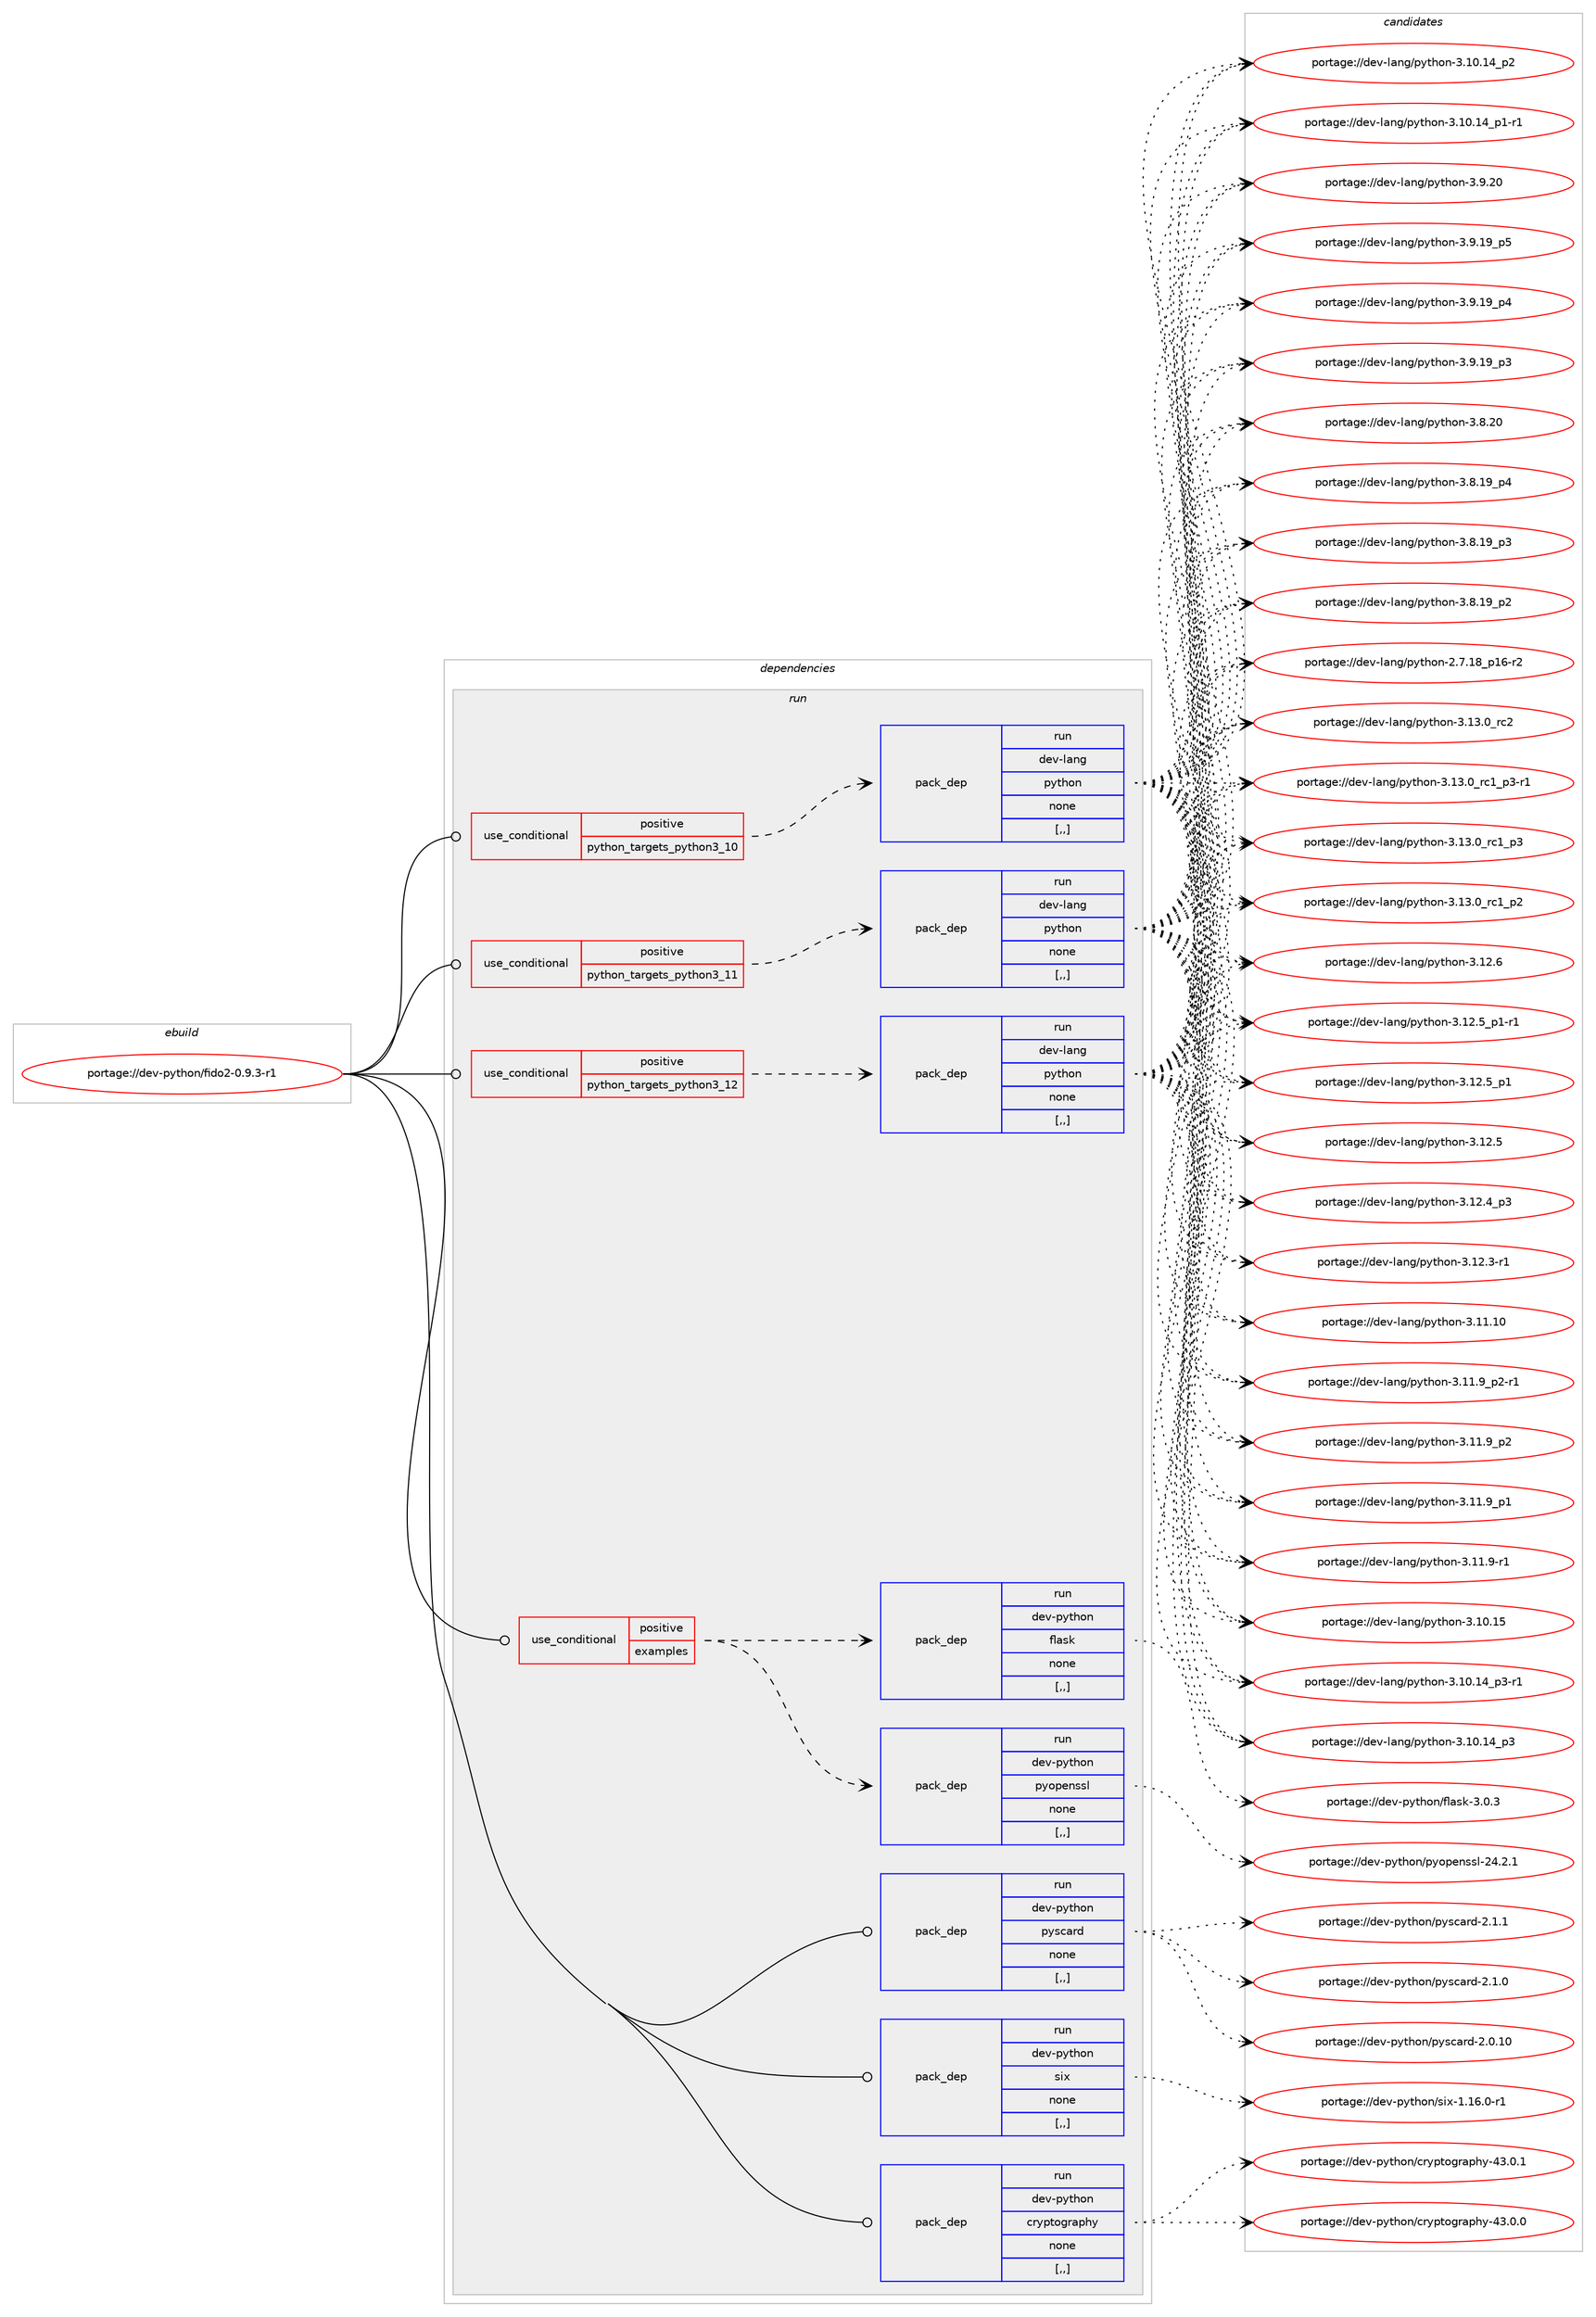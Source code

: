 digraph prolog {

# *************
# Graph options
# *************

newrank=true;
concentrate=true;
compound=true;
graph [rankdir=LR,fontname=Helvetica,fontsize=10,ranksep=1.5];#, ranksep=2.5, nodesep=0.2];
edge  [arrowhead=vee];
node  [fontname=Helvetica,fontsize=10];

# **********
# The ebuild
# **********

subgraph cluster_leftcol {
color=gray;
label=<<i>ebuild</i>>;
id [label="portage://dev-python/fido2-0.9.3-r1", color=red, width=4, href="../dev-python/fido2-0.9.3-r1.svg"];
}

# ****************
# The dependencies
# ****************

subgraph cluster_midcol {
color=gray;
label=<<i>dependencies</i>>;
subgraph cluster_compile {
fillcolor="#eeeeee";
style=filled;
label=<<i>compile</i>>;
}
subgraph cluster_compileandrun {
fillcolor="#eeeeee";
style=filled;
label=<<i>compile and run</i>>;
}
subgraph cluster_run {
fillcolor="#eeeeee";
style=filled;
label=<<i>run</i>>;
subgraph cond163041 {
dependency640549 [label=<<TABLE BORDER="0" CELLBORDER="1" CELLSPACING="0" CELLPADDING="4"><TR><TD ROWSPAN="3" CELLPADDING="10">use_conditional</TD></TR><TR><TD>positive</TD></TR><TR><TD>examples</TD></TR></TABLE>>, shape=none, color=red];
subgraph pack472689 {
dependency640550 [label=<<TABLE BORDER="0" CELLBORDER="1" CELLSPACING="0" CELLPADDING="4" WIDTH="220"><TR><TD ROWSPAN="6" CELLPADDING="30">pack_dep</TD></TR><TR><TD WIDTH="110">run</TD></TR><TR><TD>dev-python</TD></TR><TR><TD>flask</TD></TR><TR><TD>none</TD></TR><TR><TD>[,,]</TD></TR></TABLE>>, shape=none, color=blue];
}
dependency640549:e -> dependency640550:w [weight=20,style="dashed",arrowhead="vee"];
subgraph pack472690 {
dependency640551 [label=<<TABLE BORDER="0" CELLBORDER="1" CELLSPACING="0" CELLPADDING="4" WIDTH="220"><TR><TD ROWSPAN="6" CELLPADDING="30">pack_dep</TD></TR><TR><TD WIDTH="110">run</TD></TR><TR><TD>dev-python</TD></TR><TR><TD>pyopenssl</TD></TR><TR><TD>none</TD></TR><TR><TD>[,,]</TD></TR></TABLE>>, shape=none, color=blue];
}
dependency640549:e -> dependency640551:w [weight=20,style="dashed",arrowhead="vee"];
}
id:e -> dependency640549:w [weight=20,style="solid",arrowhead="odot"];
subgraph cond163042 {
dependency640552 [label=<<TABLE BORDER="0" CELLBORDER="1" CELLSPACING="0" CELLPADDING="4"><TR><TD ROWSPAN="3" CELLPADDING="10">use_conditional</TD></TR><TR><TD>positive</TD></TR><TR><TD>python_targets_python3_10</TD></TR></TABLE>>, shape=none, color=red];
subgraph pack472691 {
dependency640553 [label=<<TABLE BORDER="0" CELLBORDER="1" CELLSPACING="0" CELLPADDING="4" WIDTH="220"><TR><TD ROWSPAN="6" CELLPADDING="30">pack_dep</TD></TR><TR><TD WIDTH="110">run</TD></TR><TR><TD>dev-lang</TD></TR><TR><TD>python</TD></TR><TR><TD>none</TD></TR><TR><TD>[,,]</TD></TR></TABLE>>, shape=none, color=blue];
}
dependency640552:e -> dependency640553:w [weight=20,style="dashed",arrowhead="vee"];
}
id:e -> dependency640552:w [weight=20,style="solid",arrowhead="odot"];
subgraph cond163043 {
dependency640554 [label=<<TABLE BORDER="0" CELLBORDER="1" CELLSPACING="0" CELLPADDING="4"><TR><TD ROWSPAN="3" CELLPADDING="10">use_conditional</TD></TR><TR><TD>positive</TD></TR><TR><TD>python_targets_python3_11</TD></TR></TABLE>>, shape=none, color=red];
subgraph pack472692 {
dependency640555 [label=<<TABLE BORDER="0" CELLBORDER="1" CELLSPACING="0" CELLPADDING="4" WIDTH="220"><TR><TD ROWSPAN="6" CELLPADDING="30">pack_dep</TD></TR><TR><TD WIDTH="110">run</TD></TR><TR><TD>dev-lang</TD></TR><TR><TD>python</TD></TR><TR><TD>none</TD></TR><TR><TD>[,,]</TD></TR></TABLE>>, shape=none, color=blue];
}
dependency640554:e -> dependency640555:w [weight=20,style="dashed",arrowhead="vee"];
}
id:e -> dependency640554:w [weight=20,style="solid",arrowhead="odot"];
subgraph cond163044 {
dependency640556 [label=<<TABLE BORDER="0" CELLBORDER="1" CELLSPACING="0" CELLPADDING="4"><TR><TD ROWSPAN="3" CELLPADDING="10">use_conditional</TD></TR><TR><TD>positive</TD></TR><TR><TD>python_targets_python3_12</TD></TR></TABLE>>, shape=none, color=red];
subgraph pack472693 {
dependency640557 [label=<<TABLE BORDER="0" CELLBORDER="1" CELLSPACING="0" CELLPADDING="4" WIDTH="220"><TR><TD ROWSPAN="6" CELLPADDING="30">pack_dep</TD></TR><TR><TD WIDTH="110">run</TD></TR><TR><TD>dev-lang</TD></TR><TR><TD>python</TD></TR><TR><TD>none</TD></TR><TR><TD>[,,]</TD></TR></TABLE>>, shape=none, color=blue];
}
dependency640556:e -> dependency640557:w [weight=20,style="dashed",arrowhead="vee"];
}
id:e -> dependency640556:w [weight=20,style="solid",arrowhead="odot"];
subgraph pack472694 {
dependency640558 [label=<<TABLE BORDER="0" CELLBORDER="1" CELLSPACING="0" CELLPADDING="4" WIDTH="220"><TR><TD ROWSPAN="6" CELLPADDING="30">pack_dep</TD></TR><TR><TD WIDTH="110">run</TD></TR><TR><TD>dev-python</TD></TR><TR><TD>cryptography</TD></TR><TR><TD>none</TD></TR><TR><TD>[,,]</TD></TR></TABLE>>, shape=none, color=blue];
}
id:e -> dependency640558:w [weight=20,style="solid",arrowhead="odot"];
subgraph pack472695 {
dependency640559 [label=<<TABLE BORDER="0" CELLBORDER="1" CELLSPACING="0" CELLPADDING="4" WIDTH="220"><TR><TD ROWSPAN="6" CELLPADDING="30">pack_dep</TD></TR><TR><TD WIDTH="110">run</TD></TR><TR><TD>dev-python</TD></TR><TR><TD>pyscard</TD></TR><TR><TD>none</TD></TR><TR><TD>[,,]</TD></TR></TABLE>>, shape=none, color=blue];
}
id:e -> dependency640559:w [weight=20,style="solid",arrowhead="odot"];
subgraph pack472696 {
dependency640560 [label=<<TABLE BORDER="0" CELLBORDER="1" CELLSPACING="0" CELLPADDING="4" WIDTH="220"><TR><TD ROWSPAN="6" CELLPADDING="30">pack_dep</TD></TR><TR><TD WIDTH="110">run</TD></TR><TR><TD>dev-python</TD></TR><TR><TD>six</TD></TR><TR><TD>none</TD></TR><TR><TD>[,,]</TD></TR></TABLE>>, shape=none, color=blue];
}
id:e -> dependency640560:w [weight=20,style="solid",arrowhead="odot"];
}
}

# **************
# The candidates
# **************

subgraph cluster_choices {
rank=same;
color=gray;
label=<<i>candidates</i>>;

subgraph choice472689 {
color=black;
nodesep=1;
choice100101118451121211161041111104710210897115107455146484651 [label="portage://dev-python/flask-3.0.3", color=red, width=4,href="../dev-python/flask-3.0.3.svg"];
dependency640550:e -> choice100101118451121211161041111104710210897115107455146484651:w [style=dotted,weight="100"];
}
subgraph choice472690 {
color=black;
nodesep=1;
choice100101118451121211161041111104711212111111210111011511510845505246504649 [label="portage://dev-python/pyopenssl-24.2.1", color=red, width=4,href="../dev-python/pyopenssl-24.2.1.svg"];
dependency640551:e -> choice100101118451121211161041111104711212111111210111011511510845505246504649:w [style=dotted,weight="100"];
}
subgraph choice472691 {
color=black;
nodesep=1;
choice10010111845108971101034711212111610411111045514649514648951149950 [label="portage://dev-lang/python-3.13.0_rc2", color=red, width=4,href="../dev-lang/python-3.13.0_rc2.svg"];
choice1001011184510897110103471121211161041111104551464951464895114994995112514511449 [label="portage://dev-lang/python-3.13.0_rc1_p3-r1", color=red, width=4,href="../dev-lang/python-3.13.0_rc1_p3-r1.svg"];
choice100101118451089711010347112121116104111110455146495146489511499499511251 [label="portage://dev-lang/python-3.13.0_rc1_p3", color=red, width=4,href="../dev-lang/python-3.13.0_rc1_p3.svg"];
choice100101118451089711010347112121116104111110455146495146489511499499511250 [label="portage://dev-lang/python-3.13.0_rc1_p2", color=red, width=4,href="../dev-lang/python-3.13.0_rc1_p2.svg"];
choice10010111845108971101034711212111610411111045514649504654 [label="portage://dev-lang/python-3.12.6", color=red, width=4,href="../dev-lang/python-3.12.6.svg"];
choice1001011184510897110103471121211161041111104551464950465395112494511449 [label="portage://dev-lang/python-3.12.5_p1-r1", color=red, width=4,href="../dev-lang/python-3.12.5_p1-r1.svg"];
choice100101118451089711010347112121116104111110455146495046539511249 [label="portage://dev-lang/python-3.12.5_p1", color=red, width=4,href="../dev-lang/python-3.12.5_p1.svg"];
choice10010111845108971101034711212111610411111045514649504653 [label="portage://dev-lang/python-3.12.5", color=red, width=4,href="../dev-lang/python-3.12.5.svg"];
choice100101118451089711010347112121116104111110455146495046529511251 [label="portage://dev-lang/python-3.12.4_p3", color=red, width=4,href="../dev-lang/python-3.12.4_p3.svg"];
choice100101118451089711010347112121116104111110455146495046514511449 [label="portage://dev-lang/python-3.12.3-r1", color=red, width=4,href="../dev-lang/python-3.12.3-r1.svg"];
choice1001011184510897110103471121211161041111104551464949464948 [label="portage://dev-lang/python-3.11.10", color=red, width=4,href="../dev-lang/python-3.11.10.svg"];
choice1001011184510897110103471121211161041111104551464949465795112504511449 [label="portage://dev-lang/python-3.11.9_p2-r1", color=red, width=4,href="../dev-lang/python-3.11.9_p2-r1.svg"];
choice100101118451089711010347112121116104111110455146494946579511250 [label="portage://dev-lang/python-3.11.9_p2", color=red, width=4,href="../dev-lang/python-3.11.9_p2.svg"];
choice100101118451089711010347112121116104111110455146494946579511249 [label="portage://dev-lang/python-3.11.9_p1", color=red, width=4,href="../dev-lang/python-3.11.9_p1.svg"];
choice100101118451089711010347112121116104111110455146494946574511449 [label="portage://dev-lang/python-3.11.9-r1", color=red, width=4,href="../dev-lang/python-3.11.9-r1.svg"];
choice1001011184510897110103471121211161041111104551464948464953 [label="portage://dev-lang/python-3.10.15", color=red, width=4,href="../dev-lang/python-3.10.15.svg"];
choice100101118451089711010347112121116104111110455146494846495295112514511449 [label="portage://dev-lang/python-3.10.14_p3-r1", color=red, width=4,href="../dev-lang/python-3.10.14_p3-r1.svg"];
choice10010111845108971101034711212111610411111045514649484649529511251 [label="portage://dev-lang/python-3.10.14_p3", color=red, width=4,href="../dev-lang/python-3.10.14_p3.svg"];
choice10010111845108971101034711212111610411111045514649484649529511250 [label="portage://dev-lang/python-3.10.14_p2", color=red, width=4,href="../dev-lang/python-3.10.14_p2.svg"];
choice100101118451089711010347112121116104111110455146494846495295112494511449 [label="portage://dev-lang/python-3.10.14_p1-r1", color=red, width=4,href="../dev-lang/python-3.10.14_p1-r1.svg"];
choice10010111845108971101034711212111610411111045514657465048 [label="portage://dev-lang/python-3.9.20", color=red, width=4,href="../dev-lang/python-3.9.20.svg"];
choice100101118451089711010347112121116104111110455146574649579511253 [label="portage://dev-lang/python-3.9.19_p5", color=red, width=4,href="../dev-lang/python-3.9.19_p5.svg"];
choice100101118451089711010347112121116104111110455146574649579511252 [label="portage://dev-lang/python-3.9.19_p4", color=red, width=4,href="../dev-lang/python-3.9.19_p4.svg"];
choice100101118451089711010347112121116104111110455146574649579511251 [label="portage://dev-lang/python-3.9.19_p3", color=red, width=4,href="../dev-lang/python-3.9.19_p3.svg"];
choice10010111845108971101034711212111610411111045514656465048 [label="portage://dev-lang/python-3.8.20", color=red, width=4,href="../dev-lang/python-3.8.20.svg"];
choice100101118451089711010347112121116104111110455146564649579511252 [label="portage://dev-lang/python-3.8.19_p4", color=red, width=4,href="../dev-lang/python-3.8.19_p4.svg"];
choice100101118451089711010347112121116104111110455146564649579511251 [label="portage://dev-lang/python-3.8.19_p3", color=red, width=4,href="../dev-lang/python-3.8.19_p3.svg"];
choice100101118451089711010347112121116104111110455146564649579511250 [label="portage://dev-lang/python-3.8.19_p2", color=red, width=4,href="../dev-lang/python-3.8.19_p2.svg"];
choice100101118451089711010347112121116104111110455046554649569511249544511450 [label="portage://dev-lang/python-2.7.18_p16-r2", color=red, width=4,href="../dev-lang/python-2.7.18_p16-r2.svg"];
dependency640553:e -> choice10010111845108971101034711212111610411111045514649514648951149950:w [style=dotted,weight="100"];
dependency640553:e -> choice1001011184510897110103471121211161041111104551464951464895114994995112514511449:w [style=dotted,weight="100"];
dependency640553:e -> choice100101118451089711010347112121116104111110455146495146489511499499511251:w [style=dotted,weight="100"];
dependency640553:e -> choice100101118451089711010347112121116104111110455146495146489511499499511250:w [style=dotted,weight="100"];
dependency640553:e -> choice10010111845108971101034711212111610411111045514649504654:w [style=dotted,weight="100"];
dependency640553:e -> choice1001011184510897110103471121211161041111104551464950465395112494511449:w [style=dotted,weight="100"];
dependency640553:e -> choice100101118451089711010347112121116104111110455146495046539511249:w [style=dotted,weight="100"];
dependency640553:e -> choice10010111845108971101034711212111610411111045514649504653:w [style=dotted,weight="100"];
dependency640553:e -> choice100101118451089711010347112121116104111110455146495046529511251:w [style=dotted,weight="100"];
dependency640553:e -> choice100101118451089711010347112121116104111110455146495046514511449:w [style=dotted,weight="100"];
dependency640553:e -> choice1001011184510897110103471121211161041111104551464949464948:w [style=dotted,weight="100"];
dependency640553:e -> choice1001011184510897110103471121211161041111104551464949465795112504511449:w [style=dotted,weight="100"];
dependency640553:e -> choice100101118451089711010347112121116104111110455146494946579511250:w [style=dotted,weight="100"];
dependency640553:e -> choice100101118451089711010347112121116104111110455146494946579511249:w [style=dotted,weight="100"];
dependency640553:e -> choice100101118451089711010347112121116104111110455146494946574511449:w [style=dotted,weight="100"];
dependency640553:e -> choice1001011184510897110103471121211161041111104551464948464953:w [style=dotted,weight="100"];
dependency640553:e -> choice100101118451089711010347112121116104111110455146494846495295112514511449:w [style=dotted,weight="100"];
dependency640553:e -> choice10010111845108971101034711212111610411111045514649484649529511251:w [style=dotted,weight="100"];
dependency640553:e -> choice10010111845108971101034711212111610411111045514649484649529511250:w [style=dotted,weight="100"];
dependency640553:e -> choice100101118451089711010347112121116104111110455146494846495295112494511449:w [style=dotted,weight="100"];
dependency640553:e -> choice10010111845108971101034711212111610411111045514657465048:w [style=dotted,weight="100"];
dependency640553:e -> choice100101118451089711010347112121116104111110455146574649579511253:w [style=dotted,weight="100"];
dependency640553:e -> choice100101118451089711010347112121116104111110455146574649579511252:w [style=dotted,weight="100"];
dependency640553:e -> choice100101118451089711010347112121116104111110455146574649579511251:w [style=dotted,weight="100"];
dependency640553:e -> choice10010111845108971101034711212111610411111045514656465048:w [style=dotted,weight="100"];
dependency640553:e -> choice100101118451089711010347112121116104111110455146564649579511252:w [style=dotted,weight="100"];
dependency640553:e -> choice100101118451089711010347112121116104111110455146564649579511251:w [style=dotted,weight="100"];
dependency640553:e -> choice100101118451089711010347112121116104111110455146564649579511250:w [style=dotted,weight="100"];
dependency640553:e -> choice100101118451089711010347112121116104111110455046554649569511249544511450:w [style=dotted,weight="100"];
}
subgraph choice472692 {
color=black;
nodesep=1;
choice10010111845108971101034711212111610411111045514649514648951149950 [label="portage://dev-lang/python-3.13.0_rc2", color=red, width=4,href="../dev-lang/python-3.13.0_rc2.svg"];
choice1001011184510897110103471121211161041111104551464951464895114994995112514511449 [label="portage://dev-lang/python-3.13.0_rc1_p3-r1", color=red, width=4,href="../dev-lang/python-3.13.0_rc1_p3-r1.svg"];
choice100101118451089711010347112121116104111110455146495146489511499499511251 [label="portage://dev-lang/python-3.13.0_rc1_p3", color=red, width=4,href="../dev-lang/python-3.13.0_rc1_p3.svg"];
choice100101118451089711010347112121116104111110455146495146489511499499511250 [label="portage://dev-lang/python-3.13.0_rc1_p2", color=red, width=4,href="../dev-lang/python-3.13.0_rc1_p2.svg"];
choice10010111845108971101034711212111610411111045514649504654 [label="portage://dev-lang/python-3.12.6", color=red, width=4,href="../dev-lang/python-3.12.6.svg"];
choice1001011184510897110103471121211161041111104551464950465395112494511449 [label="portage://dev-lang/python-3.12.5_p1-r1", color=red, width=4,href="../dev-lang/python-3.12.5_p1-r1.svg"];
choice100101118451089711010347112121116104111110455146495046539511249 [label="portage://dev-lang/python-3.12.5_p1", color=red, width=4,href="../dev-lang/python-3.12.5_p1.svg"];
choice10010111845108971101034711212111610411111045514649504653 [label="portage://dev-lang/python-3.12.5", color=red, width=4,href="../dev-lang/python-3.12.5.svg"];
choice100101118451089711010347112121116104111110455146495046529511251 [label="portage://dev-lang/python-3.12.4_p3", color=red, width=4,href="../dev-lang/python-3.12.4_p3.svg"];
choice100101118451089711010347112121116104111110455146495046514511449 [label="portage://dev-lang/python-3.12.3-r1", color=red, width=4,href="../dev-lang/python-3.12.3-r1.svg"];
choice1001011184510897110103471121211161041111104551464949464948 [label="portage://dev-lang/python-3.11.10", color=red, width=4,href="../dev-lang/python-3.11.10.svg"];
choice1001011184510897110103471121211161041111104551464949465795112504511449 [label="portage://dev-lang/python-3.11.9_p2-r1", color=red, width=4,href="../dev-lang/python-3.11.9_p2-r1.svg"];
choice100101118451089711010347112121116104111110455146494946579511250 [label="portage://dev-lang/python-3.11.9_p2", color=red, width=4,href="../dev-lang/python-3.11.9_p2.svg"];
choice100101118451089711010347112121116104111110455146494946579511249 [label="portage://dev-lang/python-3.11.9_p1", color=red, width=4,href="../dev-lang/python-3.11.9_p1.svg"];
choice100101118451089711010347112121116104111110455146494946574511449 [label="portage://dev-lang/python-3.11.9-r1", color=red, width=4,href="../dev-lang/python-3.11.9-r1.svg"];
choice1001011184510897110103471121211161041111104551464948464953 [label="portage://dev-lang/python-3.10.15", color=red, width=4,href="../dev-lang/python-3.10.15.svg"];
choice100101118451089711010347112121116104111110455146494846495295112514511449 [label="portage://dev-lang/python-3.10.14_p3-r1", color=red, width=4,href="../dev-lang/python-3.10.14_p3-r1.svg"];
choice10010111845108971101034711212111610411111045514649484649529511251 [label="portage://dev-lang/python-3.10.14_p3", color=red, width=4,href="../dev-lang/python-3.10.14_p3.svg"];
choice10010111845108971101034711212111610411111045514649484649529511250 [label="portage://dev-lang/python-3.10.14_p2", color=red, width=4,href="../dev-lang/python-3.10.14_p2.svg"];
choice100101118451089711010347112121116104111110455146494846495295112494511449 [label="portage://dev-lang/python-3.10.14_p1-r1", color=red, width=4,href="../dev-lang/python-3.10.14_p1-r1.svg"];
choice10010111845108971101034711212111610411111045514657465048 [label="portage://dev-lang/python-3.9.20", color=red, width=4,href="../dev-lang/python-3.9.20.svg"];
choice100101118451089711010347112121116104111110455146574649579511253 [label="portage://dev-lang/python-3.9.19_p5", color=red, width=4,href="../dev-lang/python-3.9.19_p5.svg"];
choice100101118451089711010347112121116104111110455146574649579511252 [label="portage://dev-lang/python-3.9.19_p4", color=red, width=4,href="../dev-lang/python-3.9.19_p4.svg"];
choice100101118451089711010347112121116104111110455146574649579511251 [label="portage://dev-lang/python-3.9.19_p3", color=red, width=4,href="../dev-lang/python-3.9.19_p3.svg"];
choice10010111845108971101034711212111610411111045514656465048 [label="portage://dev-lang/python-3.8.20", color=red, width=4,href="../dev-lang/python-3.8.20.svg"];
choice100101118451089711010347112121116104111110455146564649579511252 [label="portage://dev-lang/python-3.8.19_p4", color=red, width=4,href="../dev-lang/python-3.8.19_p4.svg"];
choice100101118451089711010347112121116104111110455146564649579511251 [label="portage://dev-lang/python-3.8.19_p3", color=red, width=4,href="../dev-lang/python-3.8.19_p3.svg"];
choice100101118451089711010347112121116104111110455146564649579511250 [label="portage://dev-lang/python-3.8.19_p2", color=red, width=4,href="../dev-lang/python-3.8.19_p2.svg"];
choice100101118451089711010347112121116104111110455046554649569511249544511450 [label="portage://dev-lang/python-2.7.18_p16-r2", color=red, width=4,href="../dev-lang/python-2.7.18_p16-r2.svg"];
dependency640555:e -> choice10010111845108971101034711212111610411111045514649514648951149950:w [style=dotted,weight="100"];
dependency640555:e -> choice1001011184510897110103471121211161041111104551464951464895114994995112514511449:w [style=dotted,weight="100"];
dependency640555:e -> choice100101118451089711010347112121116104111110455146495146489511499499511251:w [style=dotted,weight="100"];
dependency640555:e -> choice100101118451089711010347112121116104111110455146495146489511499499511250:w [style=dotted,weight="100"];
dependency640555:e -> choice10010111845108971101034711212111610411111045514649504654:w [style=dotted,weight="100"];
dependency640555:e -> choice1001011184510897110103471121211161041111104551464950465395112494511449:w [style=dotted,weight="100"];
dependency640555:e -> choice100101118451089711010347112121116104111110455146495046539511249:w [style=dotted,weight="100"];
dependency640555:e -> choice10010111845108971101034711212111610411111045514649504653:w [style=dotted,weight="100"];
dependency640555:e -> choice100101118451089711010347112121116104111110455146495046529511251:w [style=dotted,weight="100"];
dependency640555:e -> choice100101118451089711010347112121116104111110455146495046514511449:w [style=dotted,weight="100"];
dependency640555:e -> choice1001011184510897110103471121211161041111104551464949464948:w [style=dotted,weight="100"];
dependency640555:e -> choice1001011184510897110103471121211161041111104551464949465795112504511449:w [style=dotted,weight="100"];
dependency640555:e -> choice100101118451089711010347112121116104111110455146494946579511250:w [style=dotted,weight="100"];
dependency640555:e -> choice100101118451089711010347112121116104111110455146494946579511249:w [style=dotted,weight="100"];
dependency640555:e -> choice100101118451089711010347112121116104111110455146494946574511449:w [style=dotted,weight="100"];
dependency640555:e -> choice1001011184510897110103471121211161041111104551464948464953:w [style=dotted,weight="100"];
dependency640555:e -> choice100101118451089711010347112121116104111110455146494846495295112514511449:w [style=dotted,weight="100"];
dependency640555:e -> choice10010111845108971101034711212111610411111045514649484649529511251:w [style=dotted,weight="100"];
dependency640555:e -> choice10010111845108971101034711212111610411111045514649484649529511250:w [style=dotted,weight="100"];
dependency640555:e -> choice100101118451089711010347112121116104111110455146494846495295112494511449:w [style=dotted,weight="100"];
dependency640555:e -> choice10010111845108971101034711212111610411111045514657465048:w [style=dotted,weight="100"];
dependency640555:e -> choice100101118451089711010347112121116104111110455146574649579511253:w [style=dotted,weight="100"];
dependency640555:e -> choice100101118451089711010347112121116104111110455146574649579511252:w [style=dotted,weight="100"];
dependency640555:e -> choice100101118451089711010347112121116104111110455146574649579511251:w [style=dotted,weight="100"];
dependency640555:e -> choice10010111845108971101034711212111610411111045514656465048:w [style=dotted,weight="100"];
dependency640555:e -> choice100101118451089711010347112121116104111110455146564649579511252:w [style=dotted,weight="100"];
dependency640555:e -> choice100101118451089711010347112121116104111110455146564649579511251:w [style=dotted,weight="100"];
dependency640555:e -> choice100101118451089711010347112121116104111110455146564649579511250:w [style=dotted,weight="100"];
dependency640555:e -> choice100101118451089711010347112121116104111110455046554649569511249544511450:w [style=dotted,weight="100"];
}
subgraph choice472693 {
color=black;
nodesep=1;
choice10010111845108971101034711212111610411111045514649514648951149950 [label="portage://dev-lang/python-3.13.0_rc2", color=red, width=4,href="../dev-lang/python-3.13.0_rc2.svg"];
choice1001011184510897110103471121211161041111104551464951464895114994995112514511449 [label="portage://dev-lang/python-3.13.0_rc1_p3-r1", color=red, width=4,href="../dev-lang/python-3.13.0_rc1_p3-r1.svg"];
choice100101118451089711010347112121116104111110455146495146489511499499511251 [label="portage://dev-lang/python-3.13.0_rc1_p3", color=red, width=4,href="../dev-lang/python-3.13.0_rc1_p3.svg"];
choice100101118451089711010347112121116104111110455146495146489511499499511250 [label="portage://dev-lang/python-3.13.0_rc1_p2", color=red, width=4,href="../dev-lang/python-3.13.0_rc1_p2.svg"];
choice10010111845108971101034711212111610411111045514649504654 [label="portage://dev-lang/python-3.12.6", color=red, width=4,href="../dev-lang/python-3.12.6.svg"];
choice1001011184510897110103471121211161041111104551464950465395112494511449 [label="portage://dev-lang/python-3.12.5_p1-r1", color=red, width=4,href="../dev-lang/python-3.12.5_p1-r1.svg"];
choice100101118451089711010347112121116104111110455146495046539511249 [label="portage://dev-lang/python-3.12.5_p1", color=red, width=4,href="../dev-lang/python-3.12.5_p1.svg"];
choice10010111845108971101034711212111610411111045514649504653 [label="portage://dev-lang/python-3.12.5", color=red, width=4,href="../dev-lang/python-3.12.5.svg"];
choice100101118451089711010347112121116104111110455146495046529511251 [label="portage://dev-lang/python-3.12.4_p3", color=red, width=4,href="../dev-lang/python-3.12.4_p3.svg"];
choice100101118451089711010347112121116104111110455146495046514511449 [label="portage://dev-lang/python-3.12.3-r1", color=red, width=4,href="../dev-lang/python-3.12.3-r1.svg"];
choice1001011184510897110103471121211161041111104551464949464948 [label="portage://dev-lang/python-3.11.10", color=red, width=4,href="../dev-lang/python-3.11.10.svg"];
choice1001011184510897110103471121211161041111104551464949465795112504511449 [label="portage://dev-lang/python-3.11.9_p2-r1", color=red, width=4,href="../dev-lang/python-3.11.9_p2-r1.svg"];
choice100101118451089711010347112121116104111110455146494946579511250 [label="portage://dev-lang/python-3.11.9_p2", color=red, width=4,href="../dev-lang/python-3.11.9_p2.svg"];
choice100101118451089711010347112121116104111110455146494946579511249 [label="portage://dev-lang/python-3.11.9_p1", color=red, width=4,href="../dev-lang/python-3.11.9_p1.svg"];
choice100101118451089711010347112121116104111110455146494946574511449 [label="portage://dev-lang/python-3.11.9-r1", color=red, width=4,href="../dev-lang/python-3.11.9-r1.svg"];
choice1001011184510897110103471121211161041111104551464948464953 [label="portage://dev-lang/python-3.10.15", color=red, width=4,href="../dev-lang/python-3.10.15.svg"];
choice100101118451089711010347112121116104111110455146494846495295112514511449 [label="portage://dev-lang/python-3.10.14_p3-r1", color=red, width=4,href="../dev-lang/python-3.10.14_p3-r1.svg"];
choice10010111845108971101034711212111610411111045514649484649529511251 [label="portage://dev-lang/python-3.10.14_p3", color=red, width=4,href="../dev-lang/python-3.10.14_p3.svg"];
choice10010111845108971101034711212111610411111045514649484649529511250 [label="portage://dev-lang/python-3.10.14_p2", color=red, width=4,href="../dev-lang/python-3.10.14_p2.svg"];
choice100101118451089711010347112121116104111110455146494846495295112494511449 [label="portage://dev-lang/python-3.10.14_p1-r1", color=red, width=4,href="../dev-lang/python-3.10.14_p1-r1.svg"];
choice10010111845108971101034711212111610411111045514657465048 [label="portage://dev-lang/python-3.9.20", color=red, width=4,href="../dev-lang/python-3.9.20.svg"];
choice100101118451089711010347112121116104111110455146574649579511253 [label="portage://dev-lang/python-3.9.19_p5", color=red, width=4,href="../dev-lang/python-3.9.19_p5.svg"];
choice100101118451089711010347112121116104111110455146574649579511252 [label="portage://dev-lang/python-3.9.19_p4", color=red, width=4,href="../dev-lang/python-3.9.19_p4.svg"];
choice100101118451089711010347112121116104111110455146574649579511251 [label="portage://dev-lang/python-3.9.19_p3", color=red, width=4,href="../dev-lang/python-3.9.19_p3.svg"];
choice10010111845108971101034711212111610411111045514656465048 [label="portage://dev-lang/python-3.8.20", color=red, width=4,href="../dev-lang/python-3.8.20.svg"];
choice100101118451089711010347112121116104111110455146564649579511252 [label="portage://dev-lang/python-3.8.19_p4", color=red, width=4,href="../dev-lang/python-3.8.19_p4.svg"];
choice100101118451089711010347112121116104111110455146564649579511251 [label="portage://dev-lang/python-3.8.19_p3", color=red, width=4,href="../dev-lang/python-3.8.19_p3.svg"];
choice100101118451089711010347112121116104111110455146564649579511250 [label="portage://dev-lang/python-3.8.19_p2", color=red, width=4,href="../dev-lang/python-3.8.19_p2.svg"];
choice100101118451089711010347112121116104111110455046554649569511249544511450 [label="portage://dev-lang/python-2.7.18_p16-r2", color=red, width=4,href="../dev-lang/python-2.7.18_p16-r2.svg"];
dependency640557:e -> choice10010111845108971101034711212111610411111045514649514648951149950:w [style=dotted,weight="100"];
dependency640557:e -> choice1001011184510897110103471121211161041111104551464951464895114994995112514511449:w [style=dotted,weight="100"];
dependency640557:e -> choice100101118451089711010347112121116104111110455146495146489511499499511251:w [style=dotted,weight="100"];
dependency640557:e -> choice100101118451089711010347112121116104111110455146495146489511499499511250:w [style=dotted,weight="100"];
dependency640557:e -> choice10010111845108971101034711212111610411111045514649504654:w [style=dotted,weight="100"];
dependency640557:e -> choice1001011184510897110103471121211161041111104551464950465395112494511449:w [style=dotted,weight="100"];
dependency640557:e -> choice100101118451089711010347112121116104111110455146495046539511249:w [style=dotted,weight="100"];
dependency640557:e -> choice10010111845108971101034711212111610411111045514649504653:w [style=dotted,weight="100"];
dependency640557:e -> choice100101118451089711010347112121116104111110455146495046529511251:w [style=dotted,weight="100"];
dependency640557:e -> choice100101118451089711010347112121116104111110455146495046514511449:w [style=dotted,weight="100"];
dependency640557:e -> choice1001011184510897110103471121211161041111104551464949464948:w [style=dotted,weight="100"];
dependency640557:e -> choice1001011184510897110103471121211161041111104551464949465795112504511449:w [style=dotted,weight="100"];
dependency640557:e -> choice100101118451089711010347112121116104111110455146494946579511250:w [style=dotted,weight="100"];
dependency640557:e -> choice100101118451089711010347112121116104111110455146494946579511249:w [style=dotted,weight="100"];
dependency640557:e -> choice100101118451089711010347112121116104111110455146494946574511449:w [style=dotted,weight="100"];
dependency640557:e -> choice1001011184510897110103471121211161041111104551464948464953:w [style=dotted,weight="100"];
dependency640557:e -> choice100101118451089711010347112121116104111110455146494846495295112514511449:w [style=dotted,weight="100"];
dependency640557:e -> choice10010111845108971101034711212111610411111045514649484649529511251:w [style=dotted,weight="100"];
dependency640557:e -> choice10010111845108971101034711212111610411111045514649484649529511250:w [style=dotted,weight="100"];
dependency640557:e -> choice100101118451089711010347112121116104111110455146494846495295112494511449:w [style=dotted,weight="100"];
dependency640557:e -> choice10010111845108971101034711212111610411111045514657465048:w [style=dotted,weight="100"];
dependency640557:e -> choice100101118451089711010347112121116104111110455146574649579511253:w [style=dotted,weight="100"];
dependency640557:e -> choice100101118451089711010347112121116104111110455146574649579511252:w [style=dotted,weight="100"];
dependency640557:e -> choice100101118451089711010347112121116104111110455146574649579511251:w [style=dotted,weight="100"];
dependency640557:e -> choice10010111845108971101034711212111610411111045514656465048:w [style=dotted,weight="100"];
dependency640557:e -> choice100101118451089711010347112121116104111110455146564649579511252:w [style=dotted,weight="100"];
dependency640557:e -> choice100101118451089711010347112121116104111110455146564649579511251:w [style=dotted,weight="100"];
dependency640557:e -> choice100101118451089711010347112121116104111110455146564649579511250:w [style=dotted,weight="100"];
dependency640557:e -> choice100101118451089711010347112121116104111110455046554649569511249544511450:w [style=dotted,weight="100"];
}
subgraph choice472694 {
color=black;
nodesep=1;
choice1001011184511212111610411111047991141211121161111031149711210412145525146484649 [label="portage://dev-python/cryptography-43.0.1", color=red, width=4,href="../dev-python/cryptography-43.0.1.svg"];
choice1001011184511212111610411111047991141211121161111031149711210412145525146484648 [label="portage://dev-python/cryptography-43.0.0", color=red, width=4,href="../dev-python/cryptography-43.0.0.svg"];
dependency640558:e -> choice1001011184511212111610411111047991141211121161111031149711210412145525146484649:w [style=dotted,weight="100"];
dependency640558:e -> choice1001011184511212111610411111047991141211121161111031149711210412145525146484648:w [style=dotted,weight="100"];
}
subgraph choice472695 {
color=black;
nodesep=1;
choice10010111845112121116104111110471121211159997114100455046494649 [label="portage://dev-python/pyscard-2.1.1", color=red, width=4,href="../dev-python/pyscard-2.1.1.svg"];
choice10010111845112121116104111110471121211159997114100455046494648 [label="portage://dev-python/pyscard-2.1.0", color=red, width=4,href="../dev-python/pyscard-2.1.0.svg"];
choice1001011184511212111610411111047112121115999711410045504648464948 [label="portage://dev-python/pyscard-2.0.10", color=red, width=4,href="../dev-python/pyscard-2.0.10.svg"];
dependency640559:e -> choice10010111845112121116104111110471121211159997114100455046494649:w [style=dotted,weight="100"];
dependency640559:e -> choice10010111845112121116104111110471121211159997114100455046494648:w [style=dotted,weight="100"];
dependency640559:e -> choice1001011184511212111610411111047112121115999711410045504648464948:w [style=dotted,weight="100"];
}
subgraph choice472696 {
color=black;
nodesep=1;
choice1001011184511212111610411111047115105120454946495446484511449 [label="portage://dev-python/six-1.16.0-r1", color=red, width=4,href="../dev-python/six-1.16.0-r1.svg"];
dependency640560:e -> choice1001011184511212111610411111047115105120454946495446484511449:w [style=dotted,weight="100"];
}
}

}
